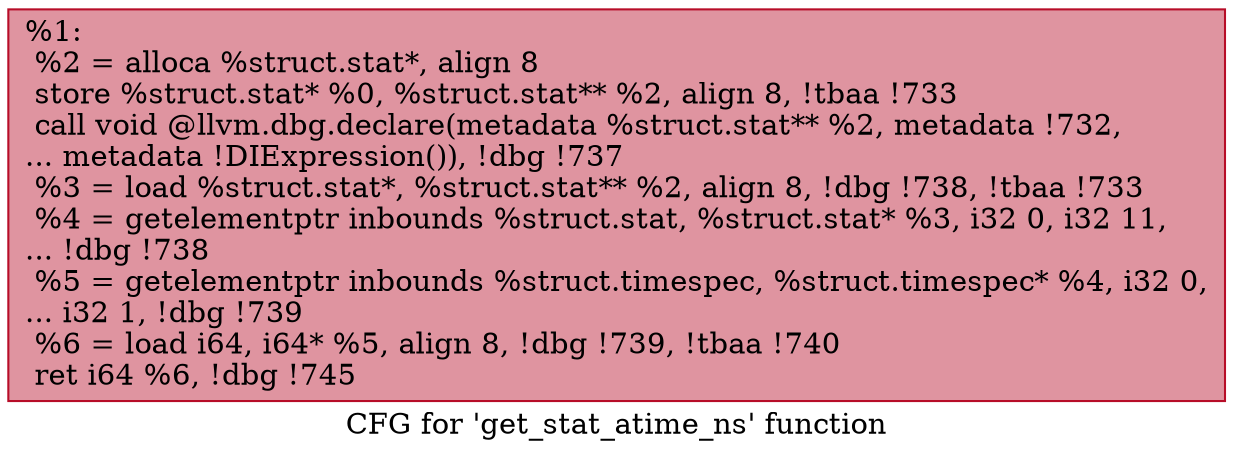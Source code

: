 digraph "CFG for 'get_stat_atime_ns' function" {
	label="CFG for 'get_stat_atime_ns' function";

	Node0x1d81410 [shape=record,color="#b70d28ff", style=filled, fillcolor="#b70d2870",label="{%1:\l  %2 = alloca %struct.stat*, align 8\l  store %struct.stat* %0, %struct.stat** %2, align 8, !tbaa !733\l  call void @llvm.dbg.declare(metadata %struct.stat** %2, metadata !732,\l... metadata !DIExpression()), !dbg !737\l  %3 = load %struct.stat*, %struct.stat** %2, align 8, !dbg !738, !tbaa !733\l  %4 = getelementptr inbounds %struct.stat, %struct.stat* %3, i32 0, i32 11,\l... !dbg !738\l  %5 = getelementptr inbounds %struct.timespec, %struct.timespec* %4, i32 0,\l... i32 1, !dbg !739\l  %6 = load i64, i64* %5, align 8, !dbg !739, !tbaa !740\l  ret i64 %6, !dbg !745\l}"];
}
